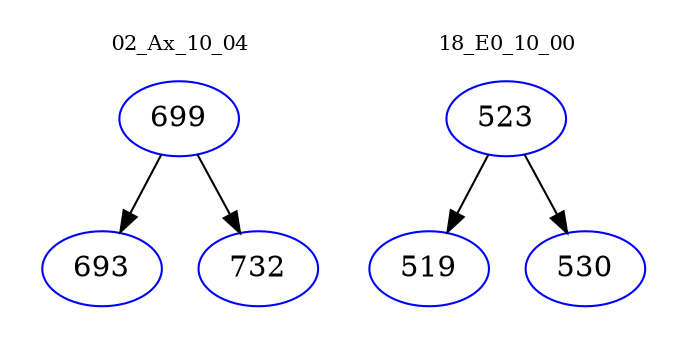 digraph{
subgraph cluster_0 {
color = white
label = "02_Ax_10_04";
fontsize=10;
T0_699 [label="699", color="blue"]
T0_699 -> T0_693 [color="black"]
T0_693 [label="693", color="blue"]
T0_699 -> T0_732 [color="black"]
T0_732 [label="732", color="blue"]
}
subgraph cluster_1 {
color = white
label = "18_E0_10_00";
fontsize=10;
T1_523 [label="523", color="blue"]
T1_523 -> T1_519 [color="black"]
T1_519 [label="519", color="blue"]
T1_523 -> T1_530 [color="black"]
T1_530 [label="530", color="blue"]
}
}
